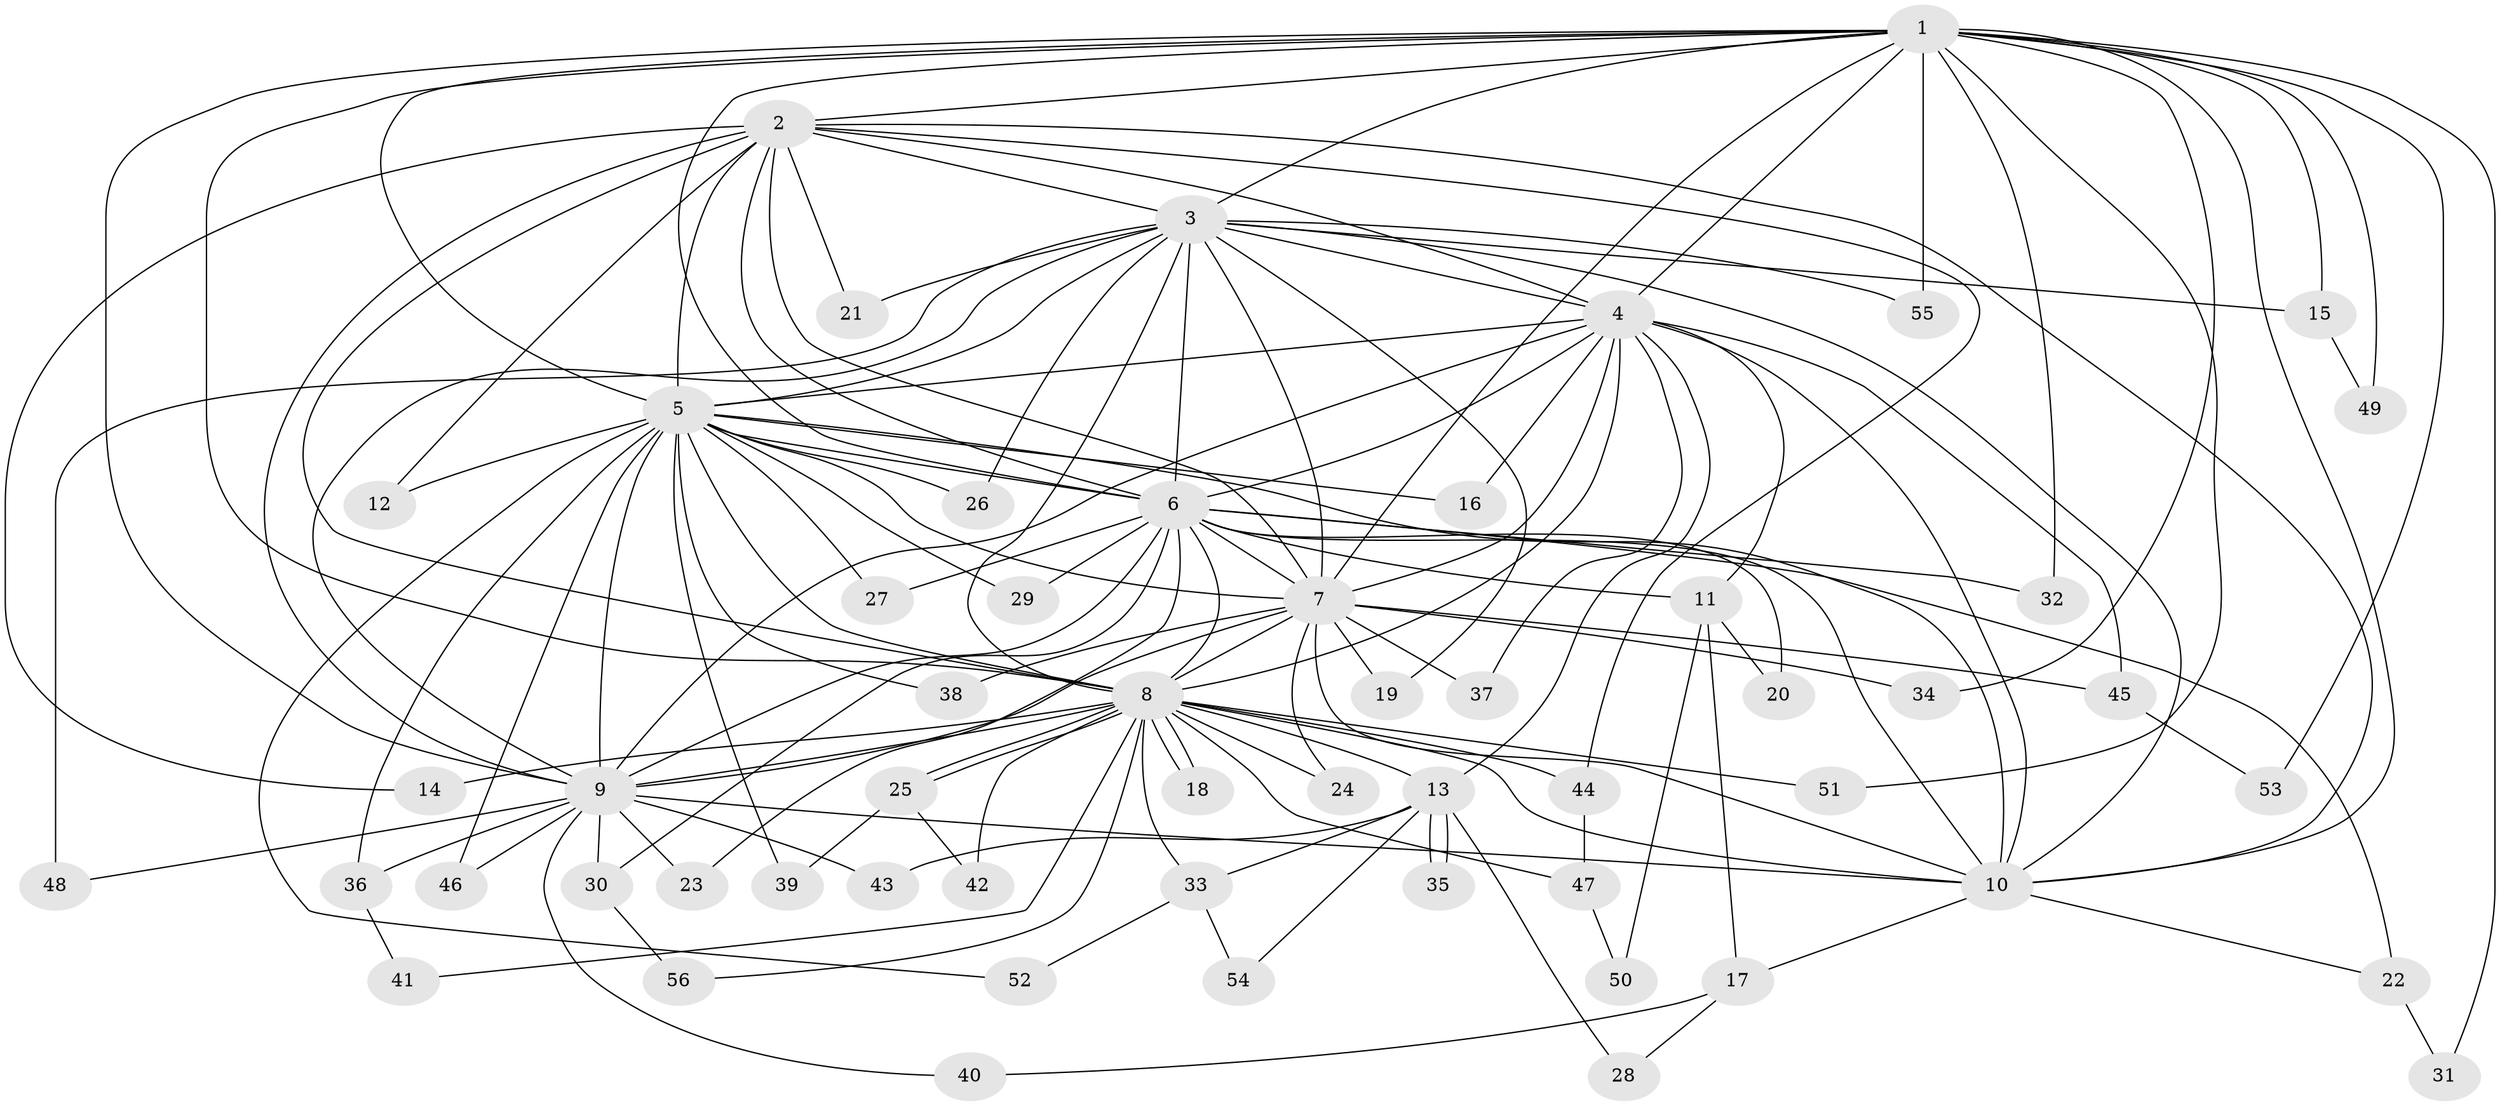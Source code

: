 // Generated by graph-tools (version 1.1) at 2025/10/02/27/25 16:10:58]
// undirected, 56 vertices, 137 edges
graph export_dot {
graph [start="1"]
  node [color=gray90,style=filled];
  1;
  2;
  3;
  4;
  5;
  6;
  7;
  8;
  9;
  10;
  11;
  12;
  13;
  14;
  15;
  16;
  17;
  18;
  19;
  20;
  21;
  22;
  23;
  24;
  25;
  26;
  27;
  28;
  29;
  30;
  31;
  32;
  33;
  34;
  35;
  36;
  37;
  38;
  39;
  40;
  41;
  42;
  43;
  44;
  45;
  46;
  47;
  48;
  49;
  50;
  51;
  52;
  53;
  54;
  55;
  56;
  1 -- 2;
  1 -- 3;
  1 -- 4;
  1 -- 5;
  1 -- 6;
  1 -- 7;
  1 -- 8;
  1 -- 9;
  1 -- 10;
  1 -- 15;
  1 -- 31;
  1 -- 32;
  1 -- 34;
  1 -- 49;
  1 -- 51;
  1 -- 53;
  1 -- 55;
  2 -- 3;
  2 -- 4;
  2 -- 5;
  2 -- 6;
  2 -- 7;
  2 -- 8;
  2 -- 9;
  2 -- 10;
  2 -- 12;
  2 -- 14;
  2 -- 21;
  2 -- 44;
  3 -- 4;
  3 -- 5;
  3 -- 6;
  3 -- 7;
  3 -- 8;
  3 -- 9;
  3 -- 10;
  3 -- 15;
  3 -- 19;
  3 -- 21;
  3 -- 26;
  3 -- 48;
  3 -- 55;
  4 -- 5;
  4 -- 6;
  4 -- 7;
  4 -- 8;
  4 -- 9;
  4 -- 10;
  4 -- 11;
  4 -- 13;
  4 -- 16;
  4 -- 37;
  4 -- 45;
  5 -- 6;
  5 -- 7;
  5 -- 8;
  5 -- 9;
  5 -- 10;
  5 -- 12;
  5 -- 16;
  5 -- 26;
  5 -- 27;
  5 -- 29;
  5 -- 36;
  5 -- 38;
  5 -- 39;
  5 -- 46;
  5 -- 52;
  6 -- 7;
  6 -- 8;
  6 -- 9;
  6 -- 10;
  6 -- 11;
  6 -- 20;
  6 -- 22;
  6 -- 23;
  6 -- 27;
  6 -- 29;
  6 -- 30;
  6 -- 32;
  7 -- 8;
  7 -- 9;
  7 -- 10;
  7 -- 19;
  7 -- 24;
  7 -- 34;
  7 -- 37;
  7 -- 38;
  7 -- 45;
  8 -- 9;
  8 -- 10;
  8 -- 13;
  8 -- 14;
  8 -- 18;
  8 -- 18;
  8 -- 24;
  8 -- 25;
  8 -- 25;
  8 -- 33;
  8 -- 41;
  8 -- 42;
  8 -- 44;
  8 -- 47;
  8 -- 51;
  8 -- 56;
  9 -- 10;
  9 -- 23;
  9 -- 30;
  9 -- 36;
  9 -- 40;
  9 -- 43;
  9 -- 46;
  9 -- 48;
  10 -- 17;
  10 -- 22;
  11 -- 17;
  11 -- 20;
  11 -- 50;
  13 -- 28;
  13 -- 33;
  13 -- 35;
  13 -- 35;
  13 -- 43;
  13 -- 54;
  15 -- 49;
  17 -- 28;
  17 -- 40;
  22 -- 31;
  25 -- 39;
  25 -- 42;
  30 -- 56;
  33 -- 52;
  33 -- 54;
  36 -- 41;
  44 -- 47;
  45 -- 53;
  47 -- 50;
}
